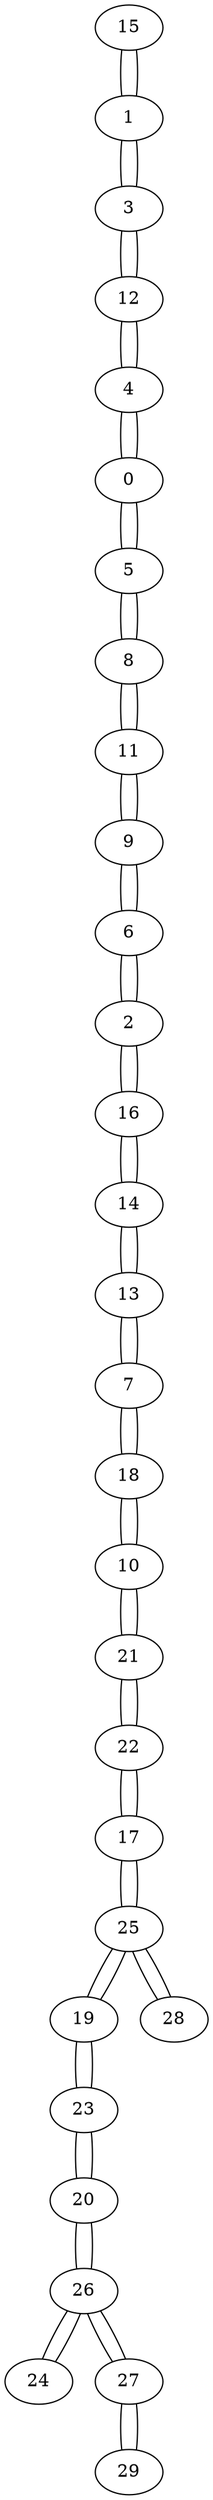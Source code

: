 graph {
15 -- 1
1 -- 15
1 -- 3
3 -- 1
3 -- 12
12 -- 3
12 -- 4
4 -- 12
4 -- 0
0 -- 4
0 -- 5
5 -- 0
5 -- 8
8 -- 5
8 -- 11
11 -- 8
11 -- 9
9 -- 11
9 -- 6
6 -- 9
6 -- 2
2 -- 6
2 -- 16
16 -- 2
16 -- 14
14 -- 16
14 -- 13
13 -- 14
13 -- 7
7 -- 13
7 -- 18
18 -- 7
18 -- 10
10 -- 18
10 -- 21
21 -- 10
21 -- 22
22 -- 21
22 -- 17
17 -- 22
17 -- 25
25 -- 17
25 -- 19
25 -- 28
19 -- 25
19 -- 23
23 -- 19
23 -- 20
20 -- 23
20 -- 26
26 -- 20
26 -- 24
26 -- 27
24 -- 26
27 -- 26
27 -- 29
29 -- 27
28 -- 25
}
